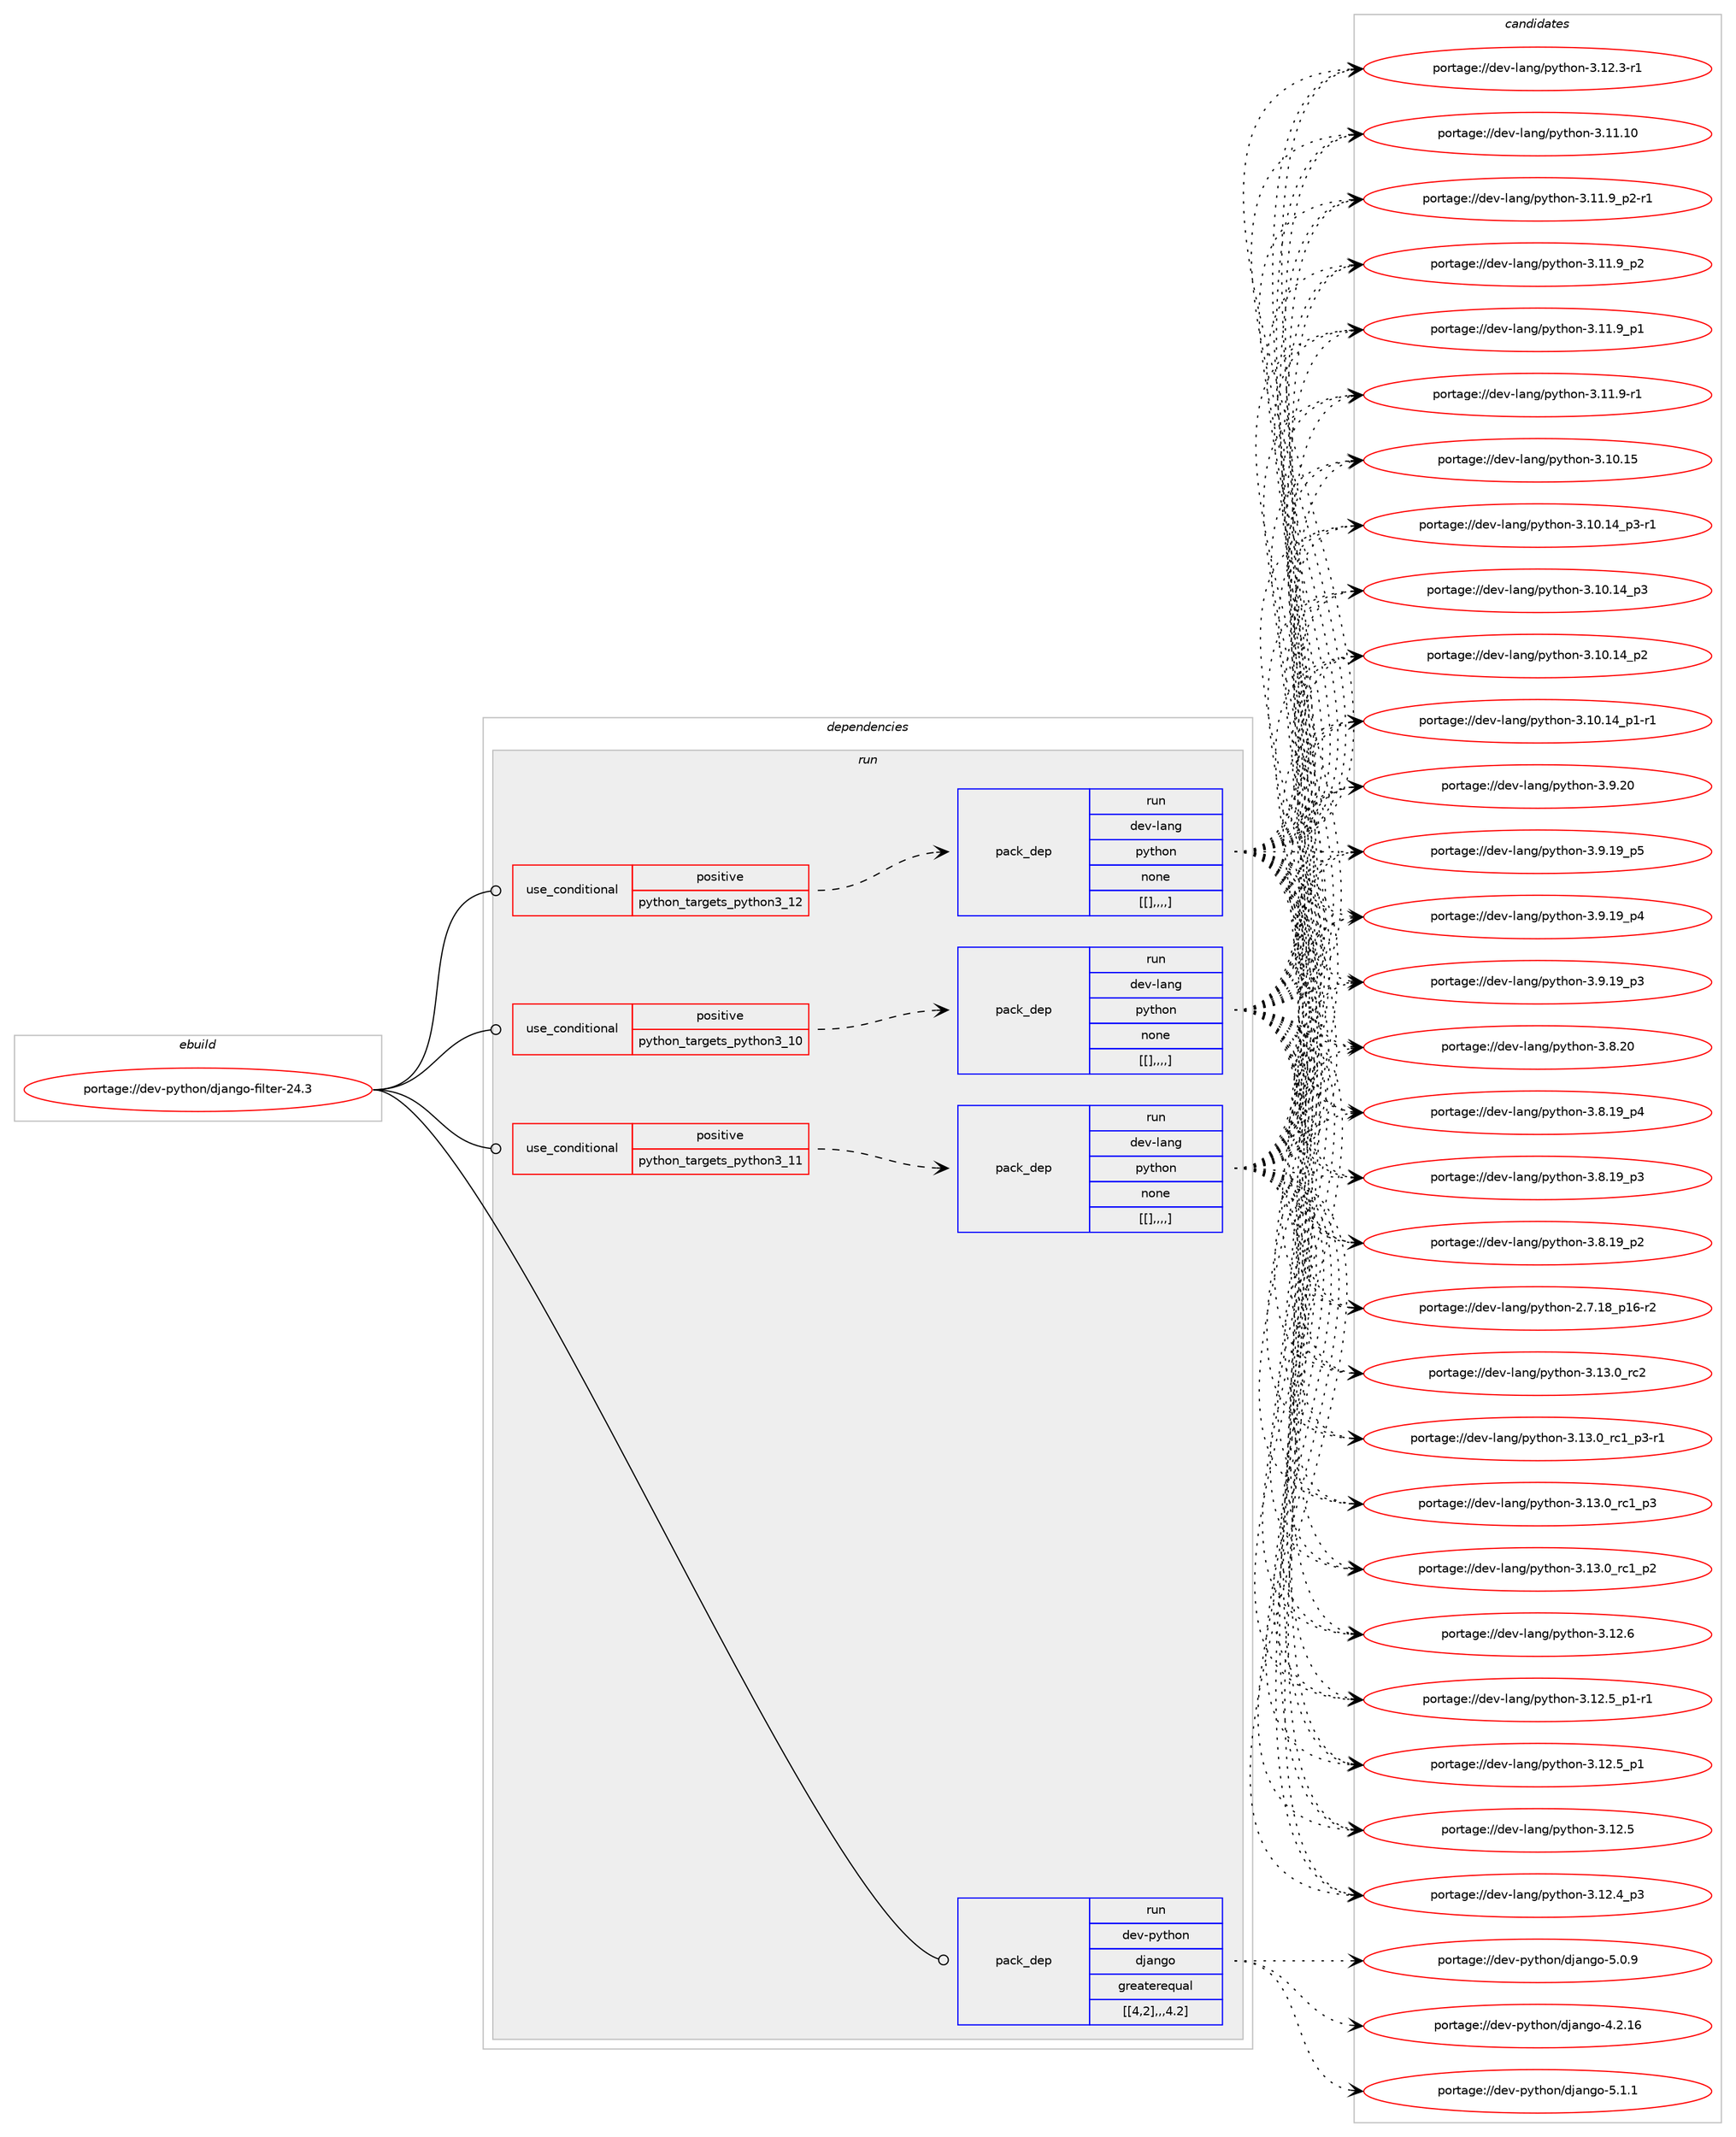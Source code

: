 digraph prolog {

# *************
# Graph options
# *************

newrank=true;
concentrate=true;
compound=true;
graph [rankdir=LR,fontname=Helvetica,fontsize=10,ranksep=1.5];#, ranksep=2.5, nodesep=0.2];
edge  [arrowhead=vee];
node  [fontname=Helvetica,fontsize=10];

# **********
# The ebuild
# **********

subgraph cluster_leftcol {
color=gray;
label=<<i>ebuild</i>>;
id [label="portage://dev-python/django-filter-24.3", color=red, width=4, href="../dev-python/django-filter-24.3.svg"];
}

# ****************
# The dependencies
# ****************

subgraph cluster_midcol {
color=gray;
label=<<i>dependencies</i>>;
subgraph cluster_compile {
fillcolor="#eeeeee";
style=filled;
label=<<i>compile</i>>;
}
subgraph cluster_compileandrun {
fillcolor="#eeeeee";
style=filled;
label=<<i>compile and run</i>>;
}
subgraph cluster_run {
fillcolor="#eeeeee";
style=filled;
label=<<i>run</i>>;
subgraph cond32944 {
dependency146250 [label=<<TABLE BORDER="0" CELLBORDER="1" CELLSPACING="0" CELLPADDING="4"><TR><TD ROWSPAN="3" CELLPADDING="10">use_conditional</TD></TR><TR><TD>positive</TD></TR><TR><TD>python_targets_python3_10</TD></TR></TABLE>>, shape=none, color=red];
subgraph pack112090 {
dependency146251 [label=<<TABLE BORDER="0" CELLBORDER="1" CELLSPACING="0" CELLPADDING="4" WIDTH="220"><TR><TD ROWSPAN="6" CELLPADDING="30">pack_dep</TD></TR><TR><TD WIDTH="110">run</TD></TR><TR><TD>dev-lang</TD></TR><TR><TD>python</TD></TR><TR><TD>none</TD></TR><TR><TD>[[],,,,]</TD></TR></TABLE>>, shape=none, color=blue];
}
dependency146250:e -> dependency146251:w [weight=20,style="dashed",arrowhead="vee"];
}
id:e -> dependency146250:w [weight=20,style="solid",arrowhead="odot"];
subgraph cond32945 {
dependency146252 [label=<<TABLE BORDER="0" CELLBORDER="1" CELLSPACING="0" CELLPADDING="4"><TR><TD ROWSPAN="3" CELLPADDING="10">use_conditional</TD></TR><TR><TD>positive</TD></TR><TR><TD>python_targets_python3_11</TD></TR></TABLE>>, shape=none, color=red];
subgraph pack112091 {
dependency146253 [label=<<TABLE BORDER="0" CELLBORDER="1" CELLSPACING="0" CELLPADDING="4" WIDTH="220"><TR><TD ROWSPAN="6" CELLPADDING="30">pack_dep</TD></TR><TR><TD WIDTH="110">run</TD></TR><TR><TD>dev-lang</TD></TR><TR><TD>python</TD></TR><TR><TD>none</TD></TR><TR><TD>[[],,,,]</TD></TR></TABLE>>, shape=none, color=blue];
}
dependency146252:e -> dependency146253:w [weight=20,style="dashed",arrowhead="vee"];
}
id:e -> dependency146252:w [weight=20,style="solid",arrowhead="odot"];
subgraph cond32946 {
dependency146254 [label=<<TABLE BORDER="0" CELLBORDER="1" CELLSPACING="0" CELLPADDING="4"><TR><TD ROWSPAN="3" CELLPADDING="10">use_conditional</TD></TR><TR><TD>positive</TD></TR><TR><TD>python_targets_python3_12</TD></TR></TABLE>>, shape=none, color=red];
subgraph pack112092 {
dependency146255 [label=<<TABLE BORDER="0" CELLBORDER="1" CELLSPACING="0" CELLPADDING="4" WIDTH="220"><TR><TD ROWSPAN="6" CELLPADDING="30">pack_dep</TD></TR><TR><TD WIDTH="110">run</TD></TR><TR><TD>dev-lang</TD></TR><TR><TD>python</TD></TR><TR><TD>none</TD></TR><TR><TD>[[],,,,]</TD></TR></TABLE>>, shape=none, color=blue];
}
dependency146254:e -> dependency146255:w [weight=20,style="dashed",arrowhead="vee"];
}
id:e -> dependency146254:w [weight=20,style="solid",arrowhead="odot"];
subgraph pack112093 {
dependency146256 [label=<<TABLE BORDER="0" CELLBORDER="1" CELLSPACING="0" CELLPADDING="4" WIDTH="220"><TR><TD ROWSPAN="6" CELLPADDING="30">pack_dep</TD></TR><TR><TD WIDTH="110">run</TD></TR><TR><TD>dev-python</TD></TR><TR><TD>django</TD></TR><TR><TD>greaterequal</TD></TR><TR><TD>[[4,2],,,4.2]</TD></TR></TABLE>>, shape=none, color=blue];
}
id:e -> dependency146256:w [weight=20,style="solid",arrowhead="odot"];
}
}

# **************
# The candidates
# **************

subgraph cluster_choices {
rank=same;
color=gray;
label=<<i>candidates</i>>;

subgraph choice112090 {
color=black;
nodesep=1;
choice10010111845108971101034711212111610411111045514649514648951149950 [label="portage://dev-lang/python-3.13.0_rc2", color=red, width=4,href="../dev-lang/python-3.13.0_rc2.svg"];
choice1001011184510897110103471121211161041111104551464951464895114994995112514511449 [label="portage://dev-lang/python-3.13.0_rc1_p3-r1", color=red, width=4,href="../dev-lang/python-3.13.0_rc1_p3-r1.svg"];
choice100101118451089711010347112121116104111110455146495146489511499499511251 [label="portage://dev-lang/python-3.13.0_rc1_p3", color=red, width=4,href="../dev-lang/python-3.13.0_rc1_p3.svg"];
choice100101118451089711010347112121116104111110455146495146489511499499511250 [label="portage://dev-lang/python-3.13.0_rc1_p2", color=red, width=4,href="../dev-lang/python-3.13.0_rc1_p2.svg"];
choice10010111845108971101034711212111610411111045514649504654 [label="portage://dev-lang/python-3.12.6", color=red, width=4,href="../dev-lang/python-3.12.6.svg"];
choice1001011184510897110103471121211161041111104551464950465395112494511449 [label="portage://dev-lang/python-3.12.5_p1-r1", color=red, width=4,href="../dev-lang/python-3.12.5_p1-r1.svg"];
choice100101118451089711010347112121116104111110455146495046539511249 [label="portage://dev-lang/python-3.12.5_p1", color=red, width=4,href="../dev-lang/python-3.12.5_p1.svg"];
choice10010111845108971101034711212111610411111045514649504653 [label="portage://dev-lang/python-3.12.5", color=red, width=4,href="../dev-lang/python-3.12.5.svg"];
choice100101118451089711010347112121116104111110455146495046529511251 [label="portage://dev-lang/python-3.12.4_p3", color=red, width=4,href="../dev-lang/python-3.12.4_p3.svg"];
choice100101118451089711010347112121116104111110455146495046514511449 [label="portage://dev-lang/python-3.12.3-r1", color=red, width=4,href="../dev-lang/python-3.12.3-r1.svg"];
choice1001011184510897110103471121211161041111104551464949464948 [label="portage://dev-lang/python-3.11.10", color=red, width=4,href="../dev-lang/python-3.11.10.svg"];
choice1001011184510897110103471121211161041111104551464949465795112504511449 [label="portage://dev-lang/python-3.11.9_p2-r1", color=red, width=4,href="../dev-lang/python-3.11.9_p2-r1.svg"];
choice100101118451089711010347112121116104111110455146494946579511250 [label="portage://dev-lang/python-3.11.9_p2", color=red, width=4,href="../dev-lang/python-3.11.9_p2.svg"];
choice100101118451089711010347112121116104111110455146494946579511249 [label="portage://dev-lang/python-3.11.9_p1", color=red, width=4,href="../dev-lang/python-3.11.9_p1.svg"];
choice100101118451089711010347112121116104111110455146494946574511449 [label="portage://dev-lang/python-3.11.9-r1", color=red, width=4,href="../dev-lang/python-3.11.9-r1.svg"];
choice1001011184510897110103471121211161041111104551464948464953 [label="portage://dev-lang/python-3.10.15", color=red, width=4,href="../dev-lang/python-3.10.15.svg"];
choice100101118451089711010347112121116104111110455146494846495295112514511449 [label="portage://dev-lang/python-3.10.14_p3-r1", color=red, width=4,href="../dev-lang/python-3.10.14_p3-r1.svg"];
choice10010111845108971101034711212111610411111045514649484649529511251 [label="portage://dev-lang/python-3.10.14_p3", color=red, width=4,href="../dev-lang/python-3.10.14_p3.svg"];
choice10010111845108971101034711212111610411111045514649484649529511250 [label="portage://dev-lang/python-3.10.14_p2", color=red, width=4,href="../dev-lang/python-3.10.14_p2.svg"];
choice100101118451089711010347112121116104111110455146494846495295112494511449 [label="portage://dev-lang/python-3.10.14_p1-r1", color=red, width=4,href="../dev-lang/python-3.10.14_p1-r1.svg"];
choice10010111845108971101034711212111610411111045514657465048 [label="portage://dev-lang/python-3.9.20", color=red, width=4,href="../dev-lang/python-3.9.20.svg"];
choice100101118451089711010347112121116104111110455146574649579511253 [label="portage://dev-lang/python-3.9.19_p5", color=red, width=4,href="../dev-lang/python-3.9.19_p5.svg"];
choice100101118451089711010347112121116104111110455146574649579511252 [label="portage://dev-lang/python-3.9.19_p4", color=red, width=4,href="../dev-lang/python-3.9.19_p4.svg"];
choice100101118451089711010347112121116104111110455146574649579511251 [label="portage://dev-lang/python-3.9.19_p3", color=red, width=4,href="../dev-lang/python-3.9.19_p3.svg"];
choice10010111845108971101034711212111610411111045514656465048 [label="portage://dev-lang/python-3.8.20", color=red, width=4,href="../dev-lang/python-3.8.20.svg"];
choice100101118451089711010347112121116104111110455146564649579511252 [label="portage://dev-lang/python-3.8.19_p4", color=red, width=4,href="../dev-lang/python-3.8.19_p4.svg"];
choice100101118451089711010347112121116104111110455146564649579511251 [label="portage://dev-lang/python-3.8.19_p3", color=red, width=4,href="../dev-lang/python-3.8.19_p3.svg"];
choice100101118451089711010347112121116104111110455146564649579511250 [label="portage://dev-lang/python-3.8.19_p2", color=red, width=4,href="../dev-lang/python-3.8.19_p2.svg"];
choice100101118451089711010347112121116104111110455046554649569511249544511450 [label="portage://dev-lang/python-2.7.18_p16-r2", color=red, width=4,href="../dev-lang/python-2.7.18_p16-r2.svg"];
dependency146251:e -> choice10010111845108971101034711212111610411111045514649514648951149950:w [style=dotted,weight="100"];
dependency146251:e -> choice1001011184510897110103471121211161041111104551464951464895114994995112514511449:w [style=dotted,weight="100"];
dependency146251:e -> choice100101118451089711010347112121116104111110455146495146489511499499511251:w [style=dotted,weight="100"];
dependency146251:e -> choice100101118451089711010347112121116104111110455146495146489511499499511250:w [style=dotted,weight="100"];
dependency146251:e -> choice10010111845108971101034711212111610411111045514649504654:w [style=dotted,weight="100"];
dependency146251:e -> choice1001011184510897110103471121211161041111104551464950465395112494511449:w [style=dotted,weight="100"];
dependency146251:e -> choice100101118451089711010347112121116104111110455146495046539511249:w [style=dotted,weight="100"];
dependency146251:e -> choice10010111845108971101034711212111610411111045514649504653:w [style=dotted,weight="100"];
dependency146251:e -> choice100101118451089711010347112121116104111110455146495046529511251:w [style=dotted,weight="100"];
dependency146251:e -> choice100101118451089711010347112121116104111110455146495046514511449:w [style=dotted,weight="100"];
dependency146251:e -> choice1001011184510897110103471121211161041111104551464949464948:w [style=dotted,weight="100"];
dependency146251:e -> choice1001011184510897110103471121211161041111104551464949465795112504511449:w [style=dotted,weight="100"];
dependency146251:e -> choice100101118451089711010347112121116104111110455146494946579511250:w [style=dotted,weight="100"];
dependency146251:e -> choice100101118451089711010347112121116104111110455146494946579511249:w [style=dotted,weight="100"];
dependency146251:e -> choice100101118451089711010347112121116104111110455146494946574511449:w [style=dotted,weight="100"];
dependency146251:e -> choice1001011184510897110103471121211161041111104551464948464953:w [style=dotted,weight="100"];
dependency146251:e -> choice100101118451089711010347112121116104111110455146494846495295112514511449:w [style=dotted,weight="100"];
dependency146251:e -> choice10010111845108971101034711212111610411111045514649484649529511251:w [style=dotted,weight="100"];
dependency146251:e -> choice10010111845108971101034711212111610411111045514649484649529511250:w [style=dotted,weight="100"];
dependency146251:e -> choice100101118451089711010347112121116104111110455146494846495295112494511449:w [style=dotted,weight="100"];
dependency146251:e -> choice10010111845108971101034711212111610411111045514657465048:w [style=dotted,weight="100"];
dependency146251:e -> choice100101118451089711010347112121116104111110455146574649579511253:w [style=dotted,weight="100"];
dependency146251:e -> choice100101118451089711010347112121116104111110455146574649579511252:w [style=dotted,weight="100"];
dependency146251:e -> choice100101118451089711010347112121116104111110455146574649579511251:w [style=dotted,weight="100"];
dependency146251:e -> choice10010111845108971101034711212111610411111045514656465048:w [style=dotted,weight="100"];
dependency146251:e -> choice100101118451089711010347112121116104111110455146564649579511252:w [style=dotted,weight="100"];
dependency146251:e -> choice100101118451089711010347112121116104111110455146564649579511251:w [style=dotted,weight="100"];
dependency146251:e -> choice100101118451089711010347112121116104111110455146564649579511250:w [style=dotted,weight="100"];
dependency146251:e -> choice100101118451089711010347112121116104111110455046554649569511249544511450:w [style=dotted,weight="100"];
}
subgraph choice112091 {
color=black;
nodesep=1;
choice10010111845108971101034711212111610411111045514649514648951149950 [label="portage://dev-lang/python-3.13.0_rc2", color=red, width=4,href="../dev-lang/python-3.13.0_rc2.svg"];
choice1001011184510897110103471121211161041111104551464951464895114994995112514511449 [label="portage://dev-lang/python-3.13.0_rc1_p3-r1", color=red, width=4,href="../dev-lang/python-3.13.0_rc1_p3-r1.svg"];
choice100101118451089711010347112121116104111110455146495146489511499499511251 [label="portage://dev-lang/python-3.13.0_rc1_p3", color=red, width=4,href="../dev-lang/python-3.13.0_rc1_p3.svg"];
choice100101118451089711010347112121116104111110455146495146489511499499511250 [label="portage://dev-lang/python-3.13.0_rc1_p2", color=red, width=4,href="../dev-lang/python-3.13.0_rc1_p2.svg"];
choice10010111845108971101034711212111610411111045514649504654 [label="portage://dev-lang/python-3.12.6", color=red, width=4,href="../dev-lang/python-3.12.6.svg"];
choice1001011184510897110103471121211161041111104551464950465395112494511449 [label="portage://dev-lang/python-3.12.5_p1-r1", color=red, width=4,href="../dev-lang/python-3.12.5_p1-r1.svg"];
choice100101118451089711010347112121116104111110455146495046539511249 [label="portage://dev-lang/python-3.12.5_p1", color=red, width=4,href="../dev-lang/python-3.12.5_p1.svg"];
choice10010111845108971101034711212111610411111045514649504653 [label="portage://dev-lang/python-3.12.5", color=red, width=4,href="../dev-lang/python-3.12.5.svg"];
choice100101118451089711010347112121116104111110455146495046529511251 [label="portage://dev-lang/python-3.12.4_p3", color=red, width=4,href="../dev-lang/python-3.12.4_p3.svg"];
choice100101118451089711010347112121116104111110455146495046514511449 [label="portage://dev-lang/python-3.12.3-r1", color=red, width=4,href="../dev-lang/python-3.12.3-r1.svg"];
choice1001011184510897110103471121211161041111104551464949464948 [label="portage://dev-lang/python-3.11.10", color=red, width=4,href="../dev-lang/python-3.11.10.svg"];
choice1001011184510897110103471121211161041111104551464949465795112504511449 [label="portage://dev-lang/python-3.11.9_p2-r1", color=red, width=4,href="../dev-lang/python-3.11.9_p2-r1.svg"];
choice100101118451089711010347112121116104111110455146494946579511250 [label="portage://dev-lang/python-3.11.9_p2", color=red, width=4,href="../dev-lang/python-3.11.9_p2.svg"];
choice100101118451089711010347112121116104111110455146494946579511249 [label="portage://dev-lang/python-3.11.9_p1", color=red, width=4,href="../dev-lang/python-3.11.9_p1.svg"];
choice100101118451089711010347112121116104111110455146494946574511449 [label="portage://dev-lang/python-3.11.9-r1", color=red, width=4,href="../dev-lang/python-3.11.9-r1.svg"];
choice1001011184510897110103471121211161041111104551464948464953 [label="portage://dev-lang/python-3.10.15", color=red, width=4,href="../dev-lang/python-3.10.15.svg"];
choice100101118451089711010347112121116104111110455146494846495295112514511449 [label="portage://dev-lang/python-3.10.14_p3-r1", color=red, width=4,href="../dev-lang/python-3.10.14_p3-r1.svg"];
choice10010111845108971101034711212111610411111045514649484649529511251 [label="portage://dev-lang/python-3.10.14_p3", color=red, width=4,href="../dev-lang/python-3.10.14_p3.svg"];
choice10010111845108971101034711212111610411111045514649484649529511250 [label="portage://dev-lang/python-3.10.14_p2", color=red, width=4,href="../dev-lang/python-3.10.14_p2.svg"];
choice100101118451089711010347112121116104111110455146494846495295112494511449 [label="portage://dev-lang/python-3.10.14_p1-r1", color=red, width=4,href="../dev-lang/python-3.10.14_p1-r1.svg"];
choice10010111845108971101034711212111610411111045514657465048 [label="portage://dev-lang/python-3.9.20", color=red, width=4,href="../dev-lang/python-3.9.20.svg"];
choice100101118451089711010347112121116104111110455146574649579511253 [label="portage://dev-lang/python-3.9.19_p5", color=red, width=4,href="../dev-lang/python-3.9.19_p5.svg"];
choice100101118451089711010347112121116104111110455146574649579511252 [label="portage://dev-lang/python-3.9.19_p4", color=red, width=4,href="../dev-lang/python-3.9.19_p4.svg"];
choice100101118451089711010347112121116104111110455146574649579511251 [label="portage://dev-lang/python-3.9.19_p3", color=red, width=4,href="../dev-lang/python-3.9.19_p3.svg"];
choice10010111845108971101034711212111610411111045514656465048 [label="portage://dev-lang/python-3.8.20", color=red, width=4,href="../dev-lang/python-3.8.20.svg"];
choice100101118451089711010347112121116104111110455146564649579511252 [label="portage://dev-lang/python-3.8.19_p4", color=red, width=4,href="../dev-lang/python-3.8.19_p4.svg"];
choice100101118451089711010347112121116104111110455146564649579511251 [label="portage://dev-lang/python-3.8.19_p3", color=red, width=4,href="../dev-lang/python-3.8.19_p3.svg"];
choice100101118451089711010347112121116104111110455146564649579511250 [label="portage://dev-lang/python-3.8.19_p2", color=red, width=4,href="../dev-lang/python-3.8.19_p2.svg"];
choice100101118451089711010347112121116104111110455046554649569511249544511450 [label="portage://dev-lang/python-2.7.18_p16-r2", color=red, width=4,href="../dev-lang/python-2.7.18_p16-r2.svg"];
dependency146253:e -> choice10010111845108971101034711212111610411111045514649514648951149950:w [style=dotted,weight="100"];
dependency146253:e -> choice1001011184510897110103471121211161041111104551464951464895114994995112514511449:w [style=dotted,weight="100"];
dependency146253:e -> choice100101118451089711010347112121116104111110455146495146489511499499511251:w [style=dotted,weight="100"];
dependency146253:e -> choice100101118451089711010347112121116104111110455146495146489511499499511250:w [style=dotted,weight="100"];
dependency146253:e -> choice10010111845108971101034711212111610411111045514649504654:w [style=dotted,weight="100"];
dependency146253:e -> choice1001011184510897110103471121211161041111104551464950465395112494511449:w [style=dotted,weight="100"];
dependency146253:e -> choice100101118451089711010347112121116104111110455146495046539511249:w [style=dotted,weight="100"];
dependency146253:e -> choice10010111845108971101034711212111610411111045514649504653:w [style=dotted,weight="100"];
dependency146253:e -> choice100101118451089711010347112121116104111110455146495046529511251:w [style=dotted,weight="100"];
dependency146253:e -> choice100101118451089711010347112121116104111110455146495046514511449:w [style=dotted,weight="100"];
dependency146253:e -> choice1001011184510897110103471121211161041111104551464949464948:w [style=dotted,weight="100"];
dependency146253:e -> choice1001011184510897110103471121211161041111104551464949465795112504511449:w [style=dotted,weight="100"];
dependency146253:e -> choice100101118451089711010347112121116104111110455146494946579511250:w [style=dotted,weight="100"];
dependency146253:e -> choice100101118451089711010347112121116104111110455146494946579511249:w [style=dotted,weight="100"];
dependency146253:e -> choice100101118451089711010347112121116104111110455146494946574511449:w [style=dotted,weight="100"];
dependency146253:e -> choice1001011184510897110103471121211161041111104551464948464953:w [style=dotted,weight="100"];
dependency146253:e -> choice100101118451089711010347112121116104111110455146494846495295112514511449:w [style=dotted,weight="100"];
dependency146253:e -> choice10010111845108971101034711212111610411111045514649484649529511251:w [style=dotted,weight="100"];
dependency146253:e -> choice10010111845108971101034711212111610411111045514649484649529511250:w [style=dotted,weight="100"];
dependency146253:e -> choice100101118451089711010347112121116104111110455146494846495295112494511449:w [style=dotted,weight="100"];
dependency146253:e -> choice10010111845108971101034711212111610411111045514657465048:w [style=dotted,weight="100"];
dependency146253:e -> choice100101118451089711010347112121116104111110455146574649579511253:w [style=dotted,weight="100"];
dependency146253:e -> choice100101118451089711010347112121116104111110455146574649579511252:w [style=dotted,weight="100"];
dependency146253:e -> choice100101118451089711010347112121116104111110455146574649579511251:w [style=dotted,weight="100"];
dependency146253:e -> choice10010111845108971101034711212111610411111045514656465048:w [style=dotted,weight="100"];
dependency146253:e -> choice100101118451089711010347112121116104111110455146564649579511252:w [style=dotted,weight="100"];
dependency146253:e -> choice100101118451089711010347112121116104111110455146564649579511251:w [style=dotted,weight="100"];
dependency146253:e -> choice100101118451089711010347112121116104111110455146564649579511250:w [style=dotted,weight="100"];
dependency146253:e -> choice100101118451089711010347112121116104111110455046554649569511249544511450:w [style=dotted,weight="100"];
}
subgraph choice112092 {
color=black;
nodesep=1;
choice10010111845108971101034711212111610411111045514649514648951149950 [label="portage://dev-lang/python-3.13.0_rc2", color=red, width=4,href="../dev-lang/python-3.13.0_rc2.svg"];
choice1001011184510897110103471121211161041111104551464951464895114994995112514511449 [label="portage://dev-lang/python-3.13.0_rc1_p3-r1", color=red, width=4,href="../dev-lang/python-3.13.0_rc1_p3-r1.svg"];
choice100101118451089711010347112121116104111110455146495146489511499499511251 [label="portage://dev-lang/python-3.13.0_rc1_p3", color=red, width=4,href="../dev-lang/python-3.13.0_rc1_p3.svg"];
choice100101118451089711010347112121116104111110455146495146489511499499511250 [label="portage://dev-lang/python-3.13.0_rc1_p2", color=red, width=4,href="../dev-lang/python-3.13.0_rc1_p2.svg"];
choice10010111845108971101034711212111610411111045514649504654 [label="portage://dev-lang/python-3.12.6", color=red, width=4,href="../dev-lang/python-3.12.6.svg"];
choice1001011184510897110103471121211161041111104551464950465395112494511449 [label="portage://dev-lang/python-3.12.5_p1-r1", color=red, width=4,href="../dev-lang/python-3.12.5_p1-r1.svg"];
choice100101118451089711010347112121116104111110455146495046539511249 [label="portage://dev-lang/python-3.12.5_p1", color=red, width=4,href="../dev-lang/python-3.12.5_p1.svg"];
choice10010111845108971101034711212111610411111045514649504653 [label="portage://dev-lang/python-3.12.5", color=red, width=4,href="../dev-lang/python-3.12.5.svg"];
choice100101118451089711010347112121116104111110455146495046529511251 [label="portage://dev-lang/python-3.12.4_p3", color=red, width=4,href="../dev-lang/python-3.12.4_p3.svg"];
choice100101118451089711010347112121116104111110455146495046514511449 [label="portage://dev-lang/python-3.12.3-r1", color=red, width=4,href="../dev-lang/python-3.12.3-r1.svg"];
choice1001011184510897110103471121211161041111104551464949464948 [label="portage://dev-lang/python-3.11.10", color=red, width=4,href="../dev-lang/python-3.11.10.svg"];
choice1001011184510897110103471121211161041111104551464949465795112504511449 [label="portage://dev-lang/python-3.11.9_p2-r1", color=red, width=4,href="../dev-lang/python-3.11.9_p2-r1.svg"];
choice100101118451089711010347112121116104111110455146494946579511250 [label="portage://dev-lang/python-3.11.9_p2", color=red, width=4,href="../dev-lang/python-3.11.9_p2.svg"];
choice100101118451089711010347112121116104111110455146494946579511249 [label="portage://dev-lang/python-3.11.9_p1", color=red, width=4,href="../dev-lang/python-3.11.9_p1.svg"];
choice100101118451089711010347112121116104111110455146494946574511449 [label="portage://dev-lang/python-3.11.9-r1", color=red, width=4,href="../dev-lang/python-3.11.9-r1.svg"];
choice1001011184510897110103471121211161041111104551464948464953 [label="portage://dev-lang/python-3.10.15", color=red, width=4,href="../dev-lang/python-3.10.15.svg"];
choice100101118451089711010347112121116104111110455146494846495295112514511449 [label="portage://dev-lang/python-3.10.14_p3-r1", color=red, width=4,href="../dev-lang/python-3.10.14_p3-r1.svg"];
choice10010111845108971101034711212111610411111045514649484649529511251 [label="portage://dev-lang/python-3.10.14_p3", color=red, width=4,href="../dev-lang/python-3.10.14_p3.svg"];
choice10010111845108971101034711212111610411111045514649484649529511250 [label="portage://dev-lang/python-3.10.14_p2", color=red, width=4,href="../dev-lang/python-3.10.14_p2.svg"];
choice100101118451089711010347112121116104111110455146494846495295112494511449 [label="portage://dev-lang/python-3.10.14_p1-r1", color=red, width=4,href="../dev-lang/python-3.10.14_p1-r1.svg"];
choice10010111845108971101034711212111610411111045514657465048 [label="portage://dev-lang/python-3.9.20", color=red, width=4,href="../dev-lang/python-3.9.20.svg"];
choice100101118451089711010347112121116104111110455146574649579511253 [label="portage://dev-lang/python-3.9.19_p5", color=red, width=4,href="../dev-lang/python-3.9.19_p5.svg"];
choice100101118451089711010347112121116104111110455146574649579511252 [label="portage://dev-lang/python-3.9.19_p4", color=red, width=4,href="../dev-lang/python-3.9.19_p4.svg"];
choice100101118451089711010347112121116104111110455146574649579511251 [label="portage://dev-lang/python-3.9.19_p3", color=red, width=4,href="../dev-lang/python-3.9.19_p3.svg"];
choice10010111845108971101034711212111610411111045514656465048 [label="portage://dev-lang/python-3.8.20", color=red, width=4,href="../dev-lang/python-3.8.20.svg"];
choice100101118451089711010347112121116104111110455146564649579511252 [label="portage://dev-lang/python-3.8.19_p4", color=red, width=4,href="../dev-lang/python-3.8.19_p4.svg"];
choice100101118451089711010347112121116104111110455146564649579511251 [label="portage://dev-lang/python-3.8.19_p3", color=red, width=4,href="../dev-lang/python-3.8.19_p3.svg"];
choice100101118451089711010347112121116104111110455146564649579511250 [label="portage://dev-lang/python-3.8.19_p2", color=red, width=4,href="../dev-lang/python-3.8.19_p2.svg"];
choice100101118451089711010347112121116104111110455046554649569511249544511450 [label="portage://dev-lang/python-2.7.18_p16-r2", color=red, width=4,href="../dev-lang/python-2.7.18_p16-r2.svg"];
dependency146255:e -> choice10010111845108971101034711212111610411111045514649514648951149950:w [style=dotted,weight="100"];
dependency146255:e -> choice1001011184510897110103471121211161041111104551464951464895114994995112514511449:w [style=dotted,weight="100"];
dependency146255:e -> choice100101118451089711010347112121116104111110455146495146489511499499511251:w [style=dotted,weight="100"];
dependency146255:e -> choice100101118451089711010347112121116104111110455146495146489511499499511250:w [style=dotted,weight="100"];
dependency146255:e -> choice10010111845108971101034711212111610411111045514649504654:w [style=dotted,weight="100"];
dependency146255:e -> choice1001011184510897110103471121211161041111104551464950465395112494511449:w [style=dotted,weight="100"];
dependency146255:e -> choice100101118451089711010347112121116104111110455146495046539511249:w [style=dotted,weight="100"];
dependency146255:e -> choice10010111845108971101034711212111610411111045514649504653:w [style=dotted,weight="100"];
dependency146255:e -> choice100101118451089711010347112121116104111110455146495046529511251:w [style=dotted,weight="100"];
dependency146255:e -> choice100101118451089711010347112121116104111110455146495046514511449:w [style=dotted,weight="100"];
dependency146255:e -> choice1001011184510897110103471121211161041111104551464949464948:w [style=dotted,weight="100"];
dependency146255:e -> choice1001011184510897110103471121211161041111104551464949465795112504511449:w [style=dotted,weight="100"];
dependency146255:e -> choice100101118451089711010347112121116104111110455146494946579511250:w [style=dotted,weight="100"];
dependency146255:e -> choice100101118451089711010347112121116104111110455146494946579511249:w [style=dotted,weight="100"];
dependency146255:e -> choice100101118451089711010347112121116104111110455146494946574511449:w [style=dotted,weight="100"];
dependency146255:e -> choice1001011184510897110103471121211161041111104551464948464953:w [style=dotted,weight="100"];
dependency146255:e -> choice100101118451089711010347112121116104111110455146494846495295112514511449:w [style=dotted,weight="100"];
dependency146255:e -> choice10010111845108971101034711212111610411111045514649484649529511251:w [style=dotted,weight="100"];
dependency146255:e -> choice10010111845108971101034711212111610411111045514649484649529511250:w [style=dotted,weight="100"];
dependency146255:e -> choice100101118451089711010347112121116104111110455146494846495295112494511449:w [style=dotted,weight="100"];
dependency146255:e -> choice10010111845108971101034711212111610411111045514657465048:w [style=dotted,weight="100"];
dependency146255:e -> choice100101118451089711010347112121116104111110455146574649579511253:w [style=dotted,weight="100"];
dependency146255:e -> choice100101118451089711010347112121116104111110455146574649579511252:w [style=dotted,weight="100"];
dependency146255:e -> choice100101118451089711010347112121116104111110455146574649579511251:w [style=dotted,weight="100"];
dependency146255:e -> choice10010111845108971101034711212111610411111045514656465048:w [style=dotted,weight="100"];
dependency146255:e -> choice100101118451089711010347112121116104111110455146564649579511252:w [style=dotted,weight="100"];
dependency146255:e -> choice100101118451089711010347112121116104111110455146564649579511251:w [style=dotted,weight="100"];
dependency146255:e -> choice100101118451089711010347112121116104111110455146564649579511250:w [style=dotted,weight="100"];
dependency146255:e -> choice100101118451089711010347112121116104111110455046554649569511249544511450:w [style=dotted,weight="100"];
}
subgraph choice112093 {
color=black;
nodesep=1;
choice100101118451121211161041111104710010697110103111455346494649 [label="portage://dev-python/django-5.1.1", color=red, width=4,href="../dev-python/django-5.1.1.svg"];
choice100101118451121211161041111104710010697110103111455346484657 [label="portage://dev-python/django-5.0.9", color=red, width=4,href="../dev-python/django-5.0.9.svg"];
choice10010111845112121116104111110471001069711010311145524650464954 [label="portage://dev-python/django-4.2.16", color=red, width=4,href="../dev-python/django-4.2.16.svg"];
dependency146256:e -> choice100101118451121211161041111104710010697110103111455346494649:w [style=dotted,weight="100"];
dependency146256:e -> choice100101118451121211161041111104710010697110103111455346484657:w [style=dotted,weight="100"];
dependency146256:e -> choice10010111845112121116104111110471001069711010311145524650464954:w [style=dotted,weight="100"];
}
}

}
